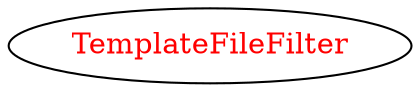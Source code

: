 digraph dependencyGraph {
 concentrate=true;
 ranksep="2.0";
 rankdir="LR"; 
 splines="ortho";
"TemplateFileFilter" [fontcolor="red"];
}